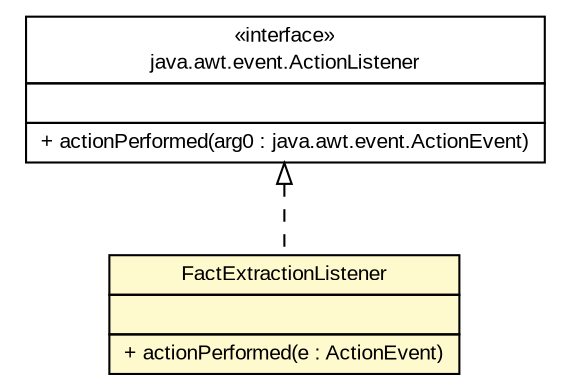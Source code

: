 #!/usr/local/bin/dot
#
# Class diagram 
# Generated by UMLGraph version 5.2 (http://www.umlgraph.org/)
#

digraph G {
	edge [fontname="arial",fontsize=10,labelfontname="arial",labelfontsize=10];
	node [fontname="arial",fontsize=10,shape=plaintext];
	nodesep=0.25;
	ranksep=0.5;
	// tud.iir.gui.GUIManager.FactExtractionListener
	c34612 [label=<<table title="tud.iir.gui.GUIManager.FactExtractionListener" border="0" cellborder="1" cellspacing="0" cellpadding="2" port="p" bgcolor="lemonChiffon" href="./GUIManager.FactExtractionListener.html">
		<tr><td><table border="0" cellspacing="0" cellpadding="1">
<tr><td align="center" balign="center"> FactExtractionListener </td></tr>
		</table></td></tr>
		<tr><td><table border="0" cellspacing="0" cellpadding="1">
<tr><td align="left" balign="left">  </td></tr>
		</table></td></tr>
		<tr><td><table border="0" cellspacing="0" cellpadding="1">
<tr><td align="left" balign="left"> + actionPerformed(e : ActionEvent) </td></tr>
		</table></td></tr>
		</table>>, fontname="arial", fontcolor="black", fontsize=10.0];
	//tud.iir.gui.GUIManager.FactExtractionListener implements java.awt.event.ActionListener
	c34719:p -> c34612:p [dir=back,arrowtail=empty,style=dashed];
	// java.awt.event.ActionListener
	c34719 [label=<<table title="java.awt.event.ActionListener" border="0" cellborder="1" cellspacing="0" cellpadding="2" port="p" href="http://java.sun.com/j2se/1.4.2/docs/api/java/awt/event/ActionListener.html">
		<tr><td><table border="0" cellspacing="0" cellpadding="1">
<tr><td align="center" balign="center"> &#171;interface&#187; </td></tr>
<tr><td align="center" balign="center"> java.awt.event.ActionListener </td></tr>
		</table></td></tr>
		<tr><td><table border="0" cellspacing="0" cellpadding="1">
<tr><td align="left" balign="left">  </td></tr>
		</table></td></tr>
		<tr><td><table border="0" cellspacing="0" cellpadding="1">
<tr><td align="left" balign="left"> + actionPerformed(arg0 : java.awt.event.ActionEvent) </td></tr>
		</table></td></tr>
		</table>>, fontname="arial", fontcolor="black", fontsize=10.0];
}

